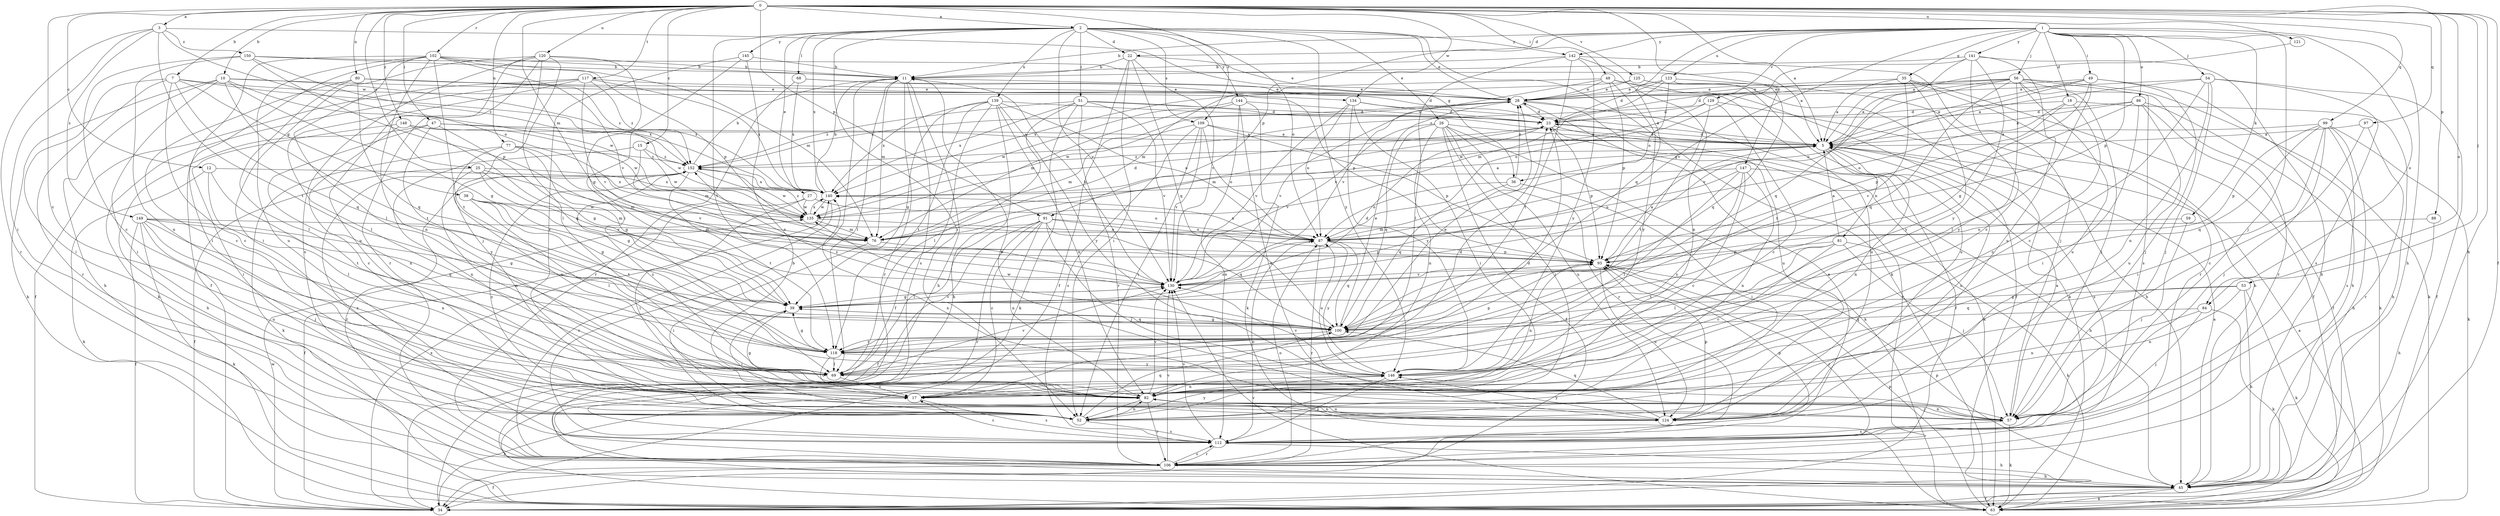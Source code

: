 strict digraph  {
0;
1;
2;
3;
5;
7;
10;
11;
12;
15;
17;
18;
22;
23;
25;
26;
27;
28;
34;
35;
36;
38;
39;
45;
47;
48;
49;
51;
52;
53;
54;
56;
57;
59;
63;
68;
69;
76;
77;
80;
81;
82;
84;
86;
87;
88;
91;
93;
97;
99;
100;
102;
106;
109;
112;
117;
118;
120;
121;
123;
124;
125;
129;
130;
134;
135;
139;
140;
141;
142;
144;
145;
146;
147;
148;
149;
150;
152;
0 -> 2  [label=a];
0 -> 3  [label=a];
0 -> 5  [label=a];
0 -> 7  [label=b];
0 -> 10  [label=b];
0 -> 12  [label=c];
0 -> 15  [label=c];
0 -> 17  [label=c];
0 -> 25  [label=e];
0 -> 34  [label=f];
0 -> 45  [label=h];
0 -> 47  [label=i];
0 -> 48  [label=i];
0 -> 53  [label=j];
0 -> 76  [label=m];
0 -> 77  [label=n];
0 -> 80  [label=n];
0 -> 84  [label=o];
0 -> 88  [label=p];
0 -> 91  [label=p];
0 -> 97  [label=q];
0 -> 99  [label=q];
0 -> 102  [label=r];
0 -> 109  [label=s];
0 -> 117  [label=t];
0 -> 120  [label=u];
0 -> 121  [label=u];
0 -> 125  [label=v];
0 -> 134  [label=w];
0 -> 147  [label=z];
0 -> 148  [label=z];
1 -> 11  [label=b];
1 -> 18  [label=d];
1 -> 22  [label=d];
1 -> 35  [label=g];
1 -> 45  [label=h];
1 -> 49  [label=i];
1 -> 54  [label=j];
1 -> 56  [label=j];
1 -> 57  [label=j];
1 -> 59  [label=k];
1 -> 84  [label=o];
1 -> 86  [label=o];
1 -> 91  [label=p];
1 -> 93  [label=p];
1 -> 100  [label=q];
1 -> 123  [label=u];
1 -> 129  [label=v];
1 -> 130  [label=v];
1 -> 141  [label=y];
1 -> 142  [label=y];
2 -> 22  [label=d];
2 -> 26  [label=e];
2 -> 27  [label=e];
2 -> 28  [label=e];
2 -> 51  [label=i];
2 -> 52  [label=i];
2 -> 63  [label=k];
2 -> 68  [label=l];
2 -> 87  [label=o];
2 -> 109  [label=s];
2 -> 118  [label=t];
2 -> 130  [label=v];
2 -> 139  [label=x];
2 -> 140  [label=x];
2 -> 142  [label=y];
2 -> 144  [label=y];
2 -> 145  [label=y];
2 -> 146  [label=y];
3 -> 36  [label=g];
3 -> 52  [label=i];
3 -> 87  [label=o];
3 -> 106  [label=r];
3 -> 118  [label=t];
3 -> 149  [label=z];
3 -> 150  [label=z];
5 -> 23  [label=d];
5 -> 36  [label=g];
5 -> 81  [label=n];
5 -> 82  [label=n];
5 -> 112  [label=s];
5 -> 124  [label=u];
5 -> 152  [label=z];
7 -> 17  [label=c];
7 -> 38  [label=g];
7 -> 52  [label=i];
7 -> 100  [label=q];
7 -> 106  [label=r];
7 -> 134  [label=w];
7 -> 140  [label=x];
10 -> 28  [label=e];
10 -> 39  [label=g];
10 -> 45  [label=h];
10 -> 52  [label=i];
10 -> 63  [label=k];
10 -> 118  [label=t];
10 -> 135  [label=w];
10 -> 140  [label=x];
11 -> 28  [label=e];
11 -> 45  [label=h];
11 -> 69  [label=l];
11 -> 76  [label=m];
11 -> 106  [label=r];
11 -> 112  [label=s];
12 -> 63  [label=k];
12 -> 69  [label=l];
12 -> 118  [label=t];
12 -> 140  [label=x];
15 -> 76  [label=m];
15 -> 82  [label=n];
15 -> 135  [label=w];
15 -> 152  [label=z];
17 -> 23  [label=d];
17 -> 112  [label=s];
18 -> 17  [label=c];
18 -> 23  [label=d];
18 -> 45  [label=h];
18 -> 87  [label=o];
18 -> 93  [label=p];
22 -> 11  [label=b];
22 -> 28  [label=e];
22 -> 34  [label=f];
22 -> 52  [label=i];
22 -> 100  [label=q];
22 -> 130  [label=v];
23 -> 5  [label=a];
23 -> 63  [label=k];
23 -> 76  [label=m];
23 -> 93  [label=p];
23 -> 106  [label=r];
25 -> 34  [label=f];
25 -> 39  [label=g];
25 -> 76  [label=m];
25 -> 82  [label=n];
25 -> 130  [label=v];
25 -> 140  [label=x];
26 -> 5  [label=a];
26 -> 34  [label=f];
26 -> 52  [label=i];
26 -> 63  [label=k];
26 -> 82  [label=n];
26 -> 100  [label=q];
26 -> 106  [label=r];
26 -> 124  [label=u];
26 -> 130  [label=v];
27 -> 34  [label=f];
27 -> 52  [label=i];
27 -> 87  [label=o];
27 -> 135  [label=w];
28 -> 23  [label=d];
28 -> 34  [label=f];
28 -> 124  [label=u];
28 -> 130  [label=v];
28 -> 135  [label=w];
28 -> 152  [label=z];
34 -> 17  [label=c];
34 -> 135  [label=w];
34 -> 140  [label=x];
35 -> 5  [label=a];
35 -> 28  [label=e];
35 -> 34  [label=f];
35 -> 106  [label=r];
35 -> 118  [label=t];
35 -> 146  [label=y];
36 -> 28  [label=e];
36 -> 52  [label=i];
36 -> 87  [label=o];
36 -> 100  [label=q];
38 -> 39  [label=g];
38 -> 69  [label=l];
38 -> 76  [label=m];
38 -> 118  [label=t];
38 -> 135  [label=w];
39 -> 23  [label=d];
39 -> 52  [label=i];
39 -> 87  [label=o];
39 -> 100  [label=q];
39 -> 130  [label=v];
45 -> 5  [label=a];
45 -> 34  [label=f];
45 -> 63  [label=k];
45 -> 93  [label=p];
47 -> 5  [label=a];
47 -> 17  [label=c];
47 -> 39  [label=g];
47 -> 45  [label=h];
47 -> 135  [label=w];
47 -> 146  [label=y];
48 -> 28  [label=e];
48 -> 34  [label=f];
48 -> 76  [label=m];
48 -> 93  [label=p];
48 -> 124  [label=u];
48 -> 130  [label=v];
48 -> 146  [label=y];
49 -> 5  [label=a];
49 -> 28  [label=e];
49 -> 39  [label=g];
49 -> 45  [label=h];
49 -> 57  [label=j];
49 -> 69  [label=l];
49 -> 87  [label=o];
51 -> 5  [label=a];
51 -> 23  [label=d];
51 -> 63  [label=k];
51 -> 69  [label=l];
51 -> 106  [label=r];
51 -> 130  [label=v];
51 -> 140  [label=x];
51 -> 152  [label=z];
52 -> 82  [label=n];
52 -> 100  [label=q];
52 -> 112  [label=s];
52 -> 146  [label=y];
53 -> 39  [label=g];
53 -> 45  [label=h];
53 -> 63  [label=k];
53 -> 82  [label=n];
53 -> 100  [label=q];
54 -> 5  [label=a];
54 -> 17  [label=c];
54 -> 28  [label=e];
54 -> 34  [label=f];
54 -> 57  [label=j];
54 -> 82  [label=n];
54 -> 112  [label=s];
56 -> 5  [label=a];
56 -> 23  [label=d];
56 -> 28  [label=e];
56 -> 57  [label=j];
56 -> 63  [label=k];
56 -> 100  [label=q];
56 -> 106  [label=r];
56 -> 112  [label=s];
56 -> 124  [label=u];
56 -> 130  [label=v];
56 -> 146  [label=y];
56 -> 152  [label=z];
57 -> 5  [label=a];
57 -> 11  [label=b];
57 -> 63  [label=k];
57 -> 82  [label=n];
57 -> 112  [label=s];
57 -> 140  [label=x];
59 -> 57  [label=j];
59 -> 87  [label=o];
63 -> 5  [label=a];
63 -> 93  [label=p];
63 -> 130  [label=v];
68 -> 28  [label=e];
68 -> 93  [label=p];
68 -> 106  [label=r];
68 -> 140  [label=x];
69 -> 17  [label=c];
69 -> 23  [label=d];
69 -> 130  [label=v];
69 -> 152  [label=z];
76 -> 52  [label=i];
76 -> 93  [label=p];
77 -> 39  [label=g];
77 -> 63  [label=k];
77 -> 82  [label=n];
77 -> 130  [label=v];
77 -> 152  [label=z];
80 -> 17  [label=c];
80 -> 23  [label=d];
80 -> 28  [label=e];
80 -> 69  [label=l];
80 -> 100  [label=q];
80 -> 152  [label=z];
81 -> 5  [label=a];
81 -> 17  [label=c];
81 -> 57  [label=j];
81 -> 63  [label=k];
81 -> 69  [label=l];
81 -> 93  [label=p];
81 -> 118  [label=t];
82 -> 39  [label=g];
82 -> 52  [label=i];
82 -> 57  [label=j];
82 -> 106  [label=r];
82 -> 124  [label=u];
82 -> 130  [label=v];
84 -> 57  [label=j];
84 -> 63  [label=k];
84 -> 82  [label=n];
84 -> 100  [label=q];
86 -> 5  [label=a];
86 -> 23  [label=d];
86 -> 34  [label=f];
86 -> 52  [label=i];
86 -> 63  [label=k];
86 -> 124  [label=u];
86 -> 130  [label=v];
87 -> 93  [label=p];
87 -> 100  [label=q];
87 -> 106  [label=r];
87 -> 140  [label=x];
87 -> 146  [label=y];
88 -> 45  [label=h];
88 -> 76  [label=m];
91 -> 17  [label=c];
91 -> 34  [label=f];
91 -> 57  [label=j];
91 -> 69  [label=l];
91 -> 82  [label=n];
91 -> 87  [label=o];
91 -> 93  [label=p];
91 -> 100  [label=q];
91 -> 106  [label=r];
93 -> 5  [label=a];
93 -> 82  [label=n];
93 -> 106  [label=r];
93 -> 124  [label=u];
93 -> 130  [label=v];
97 -> 5  [label=a];
97 -> 17  [label=c];
97 -> 106  [label=r];
99 -> 5  [label=a];
99 -> 45  [label=h];
99 -> 52  [label=i];
99 -> 57  [label=j];
99 -> 63  [label=k];
99 -> 93  [label=p];
99 -> 100  [label=q];
99 -> 112  [label=s];
100 -> 28  [label=e];
100 -> 39  [label=g];
100 -> 118  [label=t];
100 -> 135  [label=w];
100 -> 152  [label=z];
102 -> 11  [label=b];
102 -> 34  [label=f];
102 -> 52  [label=i];
102 -> 69  [label=l];
102 -> 76  [label=m];
102 -> 82  [label=n];
102 -> 93  [label=p];
102 -> 118  [label=t];
102 -> 124  [label=u];
102 -> 130  [label=v];
106 -> 34  [label=f];
106 -> 45  [label=h];
106 -> 87  [label=o];
106 -> 112  [label=s];
106 -> 130  [label=v];
109 -> 5  [label=a];
109 -> 52  [label=i];
109 -> 76  [label=m];
109 -> 87  [label=o];
109 -> 93  [label=p];
109 -> 112  [label=s];
109 -> 130  [label=v];
112 -> 11  [label=b];
112 -> 17  [label=c];
112 -> 28  [label=e];
112 -> 45  [label=h];
112 -> 87  [label=o];
112 -> 93  [label=p];
112 -> 106  [label=r];
112 -> 130  [label=v];
112 -> 152  [label=z];
117 -> 28  [label=e];
117 -> 34  [label=f];
117 -> 63  [label=k];
117 -> 69  [label=l];
117 -> 130  [label=v];
117 -> 140  [label=x];
117 -> 152  [label=z];
118 -> 17  [label=c];
118 -> 28  [label=e];
118 -> 39  [label=g];
118 -> 69  [label=l];
118 -> 93  [label=p];
118 -> 146  [label=y];
120 -> 11  [label=b];
120 -> 39  [label=g];
120 -> 52  [label=i];
120 -> 57  [label=j];
120 -> 69  [label=l];
120 -> 106  [label=r];
120 -> 112  [label=s];
120 -> 124  [label=u];
121 -> 5  [label=a];
123 -> 23  [label=d];
123 -> 28  [label=e];
123 -> 45  [label=h];
123 -> 76  [label=m];
123 -> 87  [label=o];
123 -> 100  [label=q];
124 -> 82  [label=n];
124 -> 93  [label=p];
124 -> 100  [label=q];
124 -> 146  [label=y];
124 -> 152  [label=z];
125 -> 28  [label=e];
125 -> 63  [label=k];
125 -> 124  [label=u];
125 -> 140  [label=x];
129 -> 17  [label=c];
129 -> 23  [label=d];
129 -> 45  [label=h];
129 -> 118  [label=t];
129 -> 135  [label=w];
130 -> 11  [label=b];
130 -> 39  [label=g];
134 -> 5  [label=a];
134 -> 23  [label=d];
134 -> 52  [label=i];
134 -> 87  [label=o];
134 -> 130  [label=v];
134 -> 146  [label=y];
135 -> 23  [label=d];
135 -> 76  [label=m];
135 -> 87  [label=o];
135 -> 140  [label=x];
135 -> 152  [label=z];
139 -> 23  [label=d];
139 -> 34  [label=f];
139 -> 39  [label=g];
139 -> 45  [label=h];
139 -> 82  [label=n];
139 -> 87  [label=o];
139 -> 118  [label=t];
139 -> 140  [label=x];
139 -> 146  [label=y];
140 -> 5  [label=a];
140 -> 11  [label=b];
140 -> 106  [label=r];
140 -> 135  [label=w];
141 -> 11  [label=b];
141 -> 17  [label=c];
141 -> 45  [label=h];
141 -> 87  [label=o];
141 -> 100  [label=q];
141 -> 124  [label=u];
141 -> 146  [label=y];
142 -> 11  [label=b];
142 -> 57  [label=j];
142 -> 69  [label=l];
142 -> 82  [label=n];
142 -> 118  [label=t];
142 -> 146  [label=y];
144 -> 23  [label=d];
144 -> 63  [label=k];
144 -> 76  [label=m];
144 -> 112  [label=s];
144 -> 124  [label=u];
144 -> 135  [label=w];
145 -> 11  [label=b];
145 -> 17  [label=c];
145 -> 69  [label=l];
145 -> 82  [label=n];
146 -> 82  [label=n];
146 -> 87  [label=o];
146 -> 112  [label=s];
146 -> 130  [label=v];
147 -> 17  [label=c];
147 -> 45  [label=h];
147 -> 69  [label=l];
147 -> 82  [label=n];
147 -> 87  [label=o];
147 -> 140  [label=x];
147 -> 146  [label=y];
148 -> 5  [label=a];
148 -> 39  [label=g];
148 -> 52  [label=i];
148 -> 82  [label=n];
148 -> 135  [label=w];
149 -> 34  [label=f];
149 -> 39  [label=g];
149 -> 57  [label=j];
149 -> 63  [label=k];
149 -> 76  [label=m];
149 -> 82  [label=n];
149 -> 100  [label=q];
149 -> 124  [label=u];
150 -> 5  [label=a];
150 -> 11  [label=b];
150 -> 17  [label=c];
150 -> 82  [label=n];
150 -> 93  [label=p];
150 -> 152  [label=z];
152 -> 11  [label=b];
152 -> 106  [label=r];
152 -> 118  [label=t];
152 -> 135  [label=w];
152 -> 140  [label=x];
}
